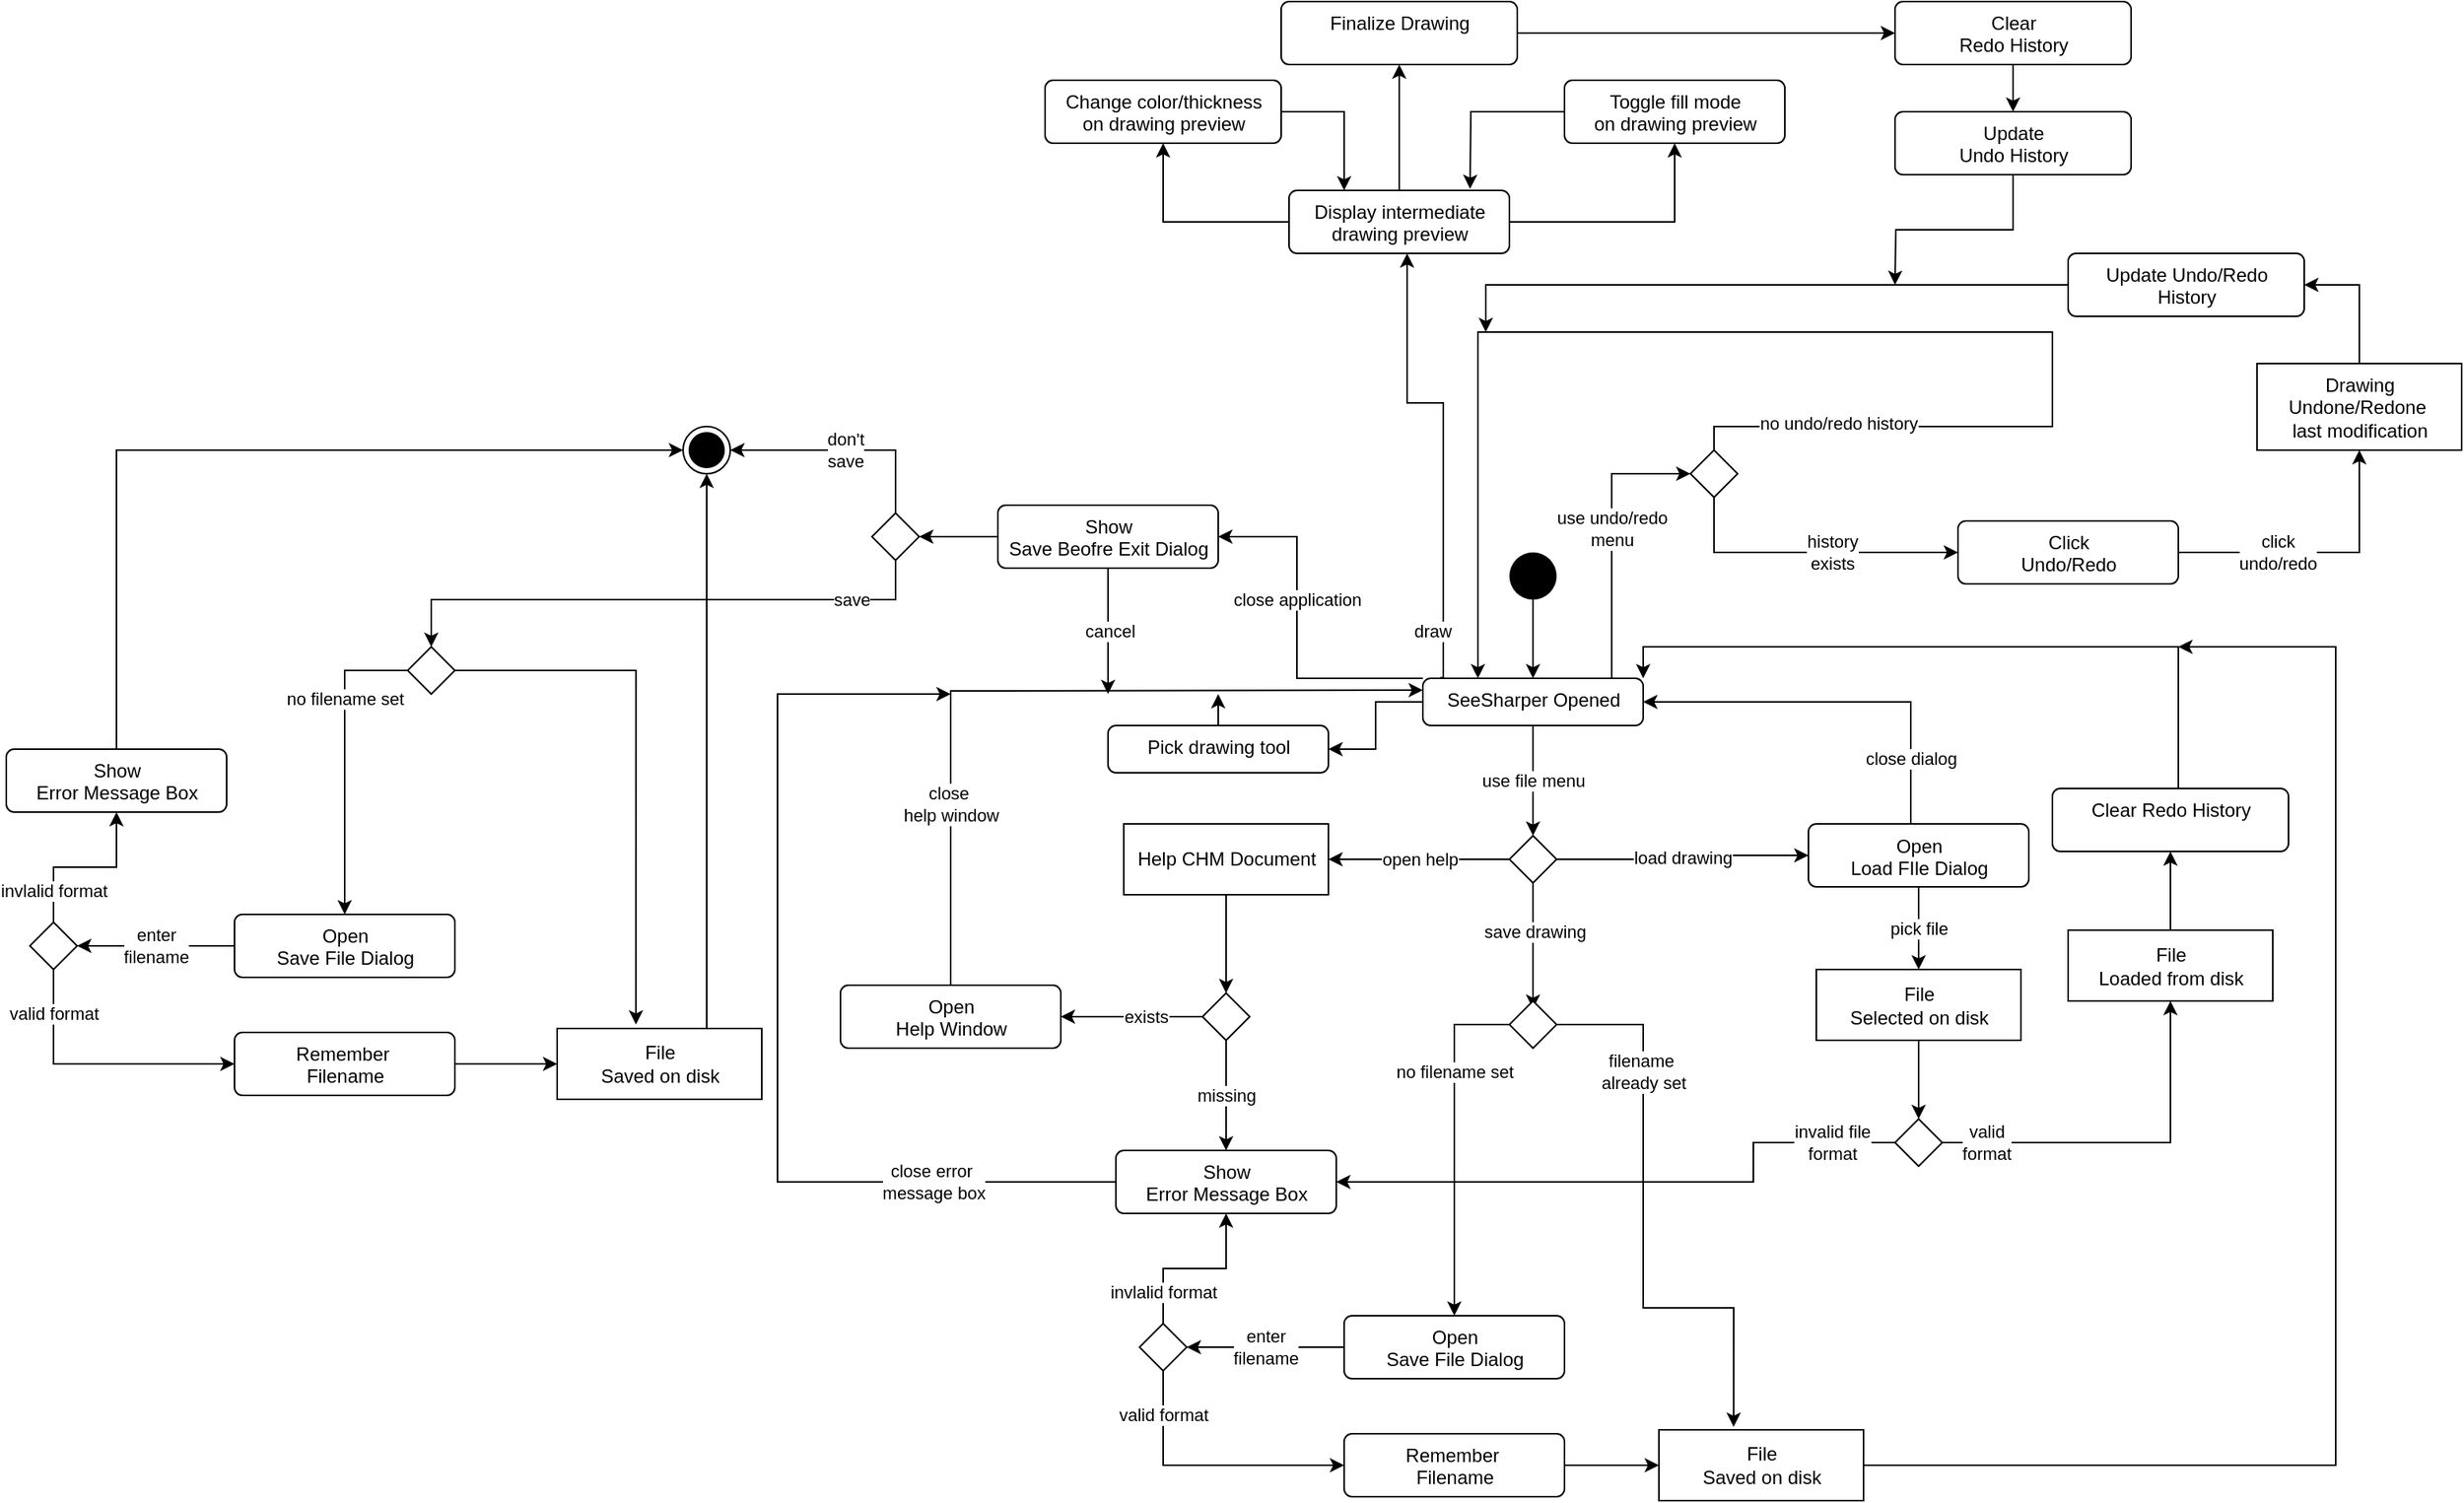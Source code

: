 <mxfile version="14.6.13" type="device"><diagram id="prtHgNgQTEPvFCAcTncT" name="Page-1"><mxGraphModel dx="2932" dy="1717" grid="1" gridSize="10" guides="1" tooltips="1" connect="1" arrows="1" fold="1" page="1" pageScale="1" pageWidth="827" pageHeight="1169" math="0" shadow="0"><root><mxCell id="0"/><mxCell id="1" parent="0"/><mxCell id="kTl7StHF0KLvcJdE2QdZ-72" style="edgeStyle=orthogonalEdgeStyle;rounded=0;orthogonalLoop=1;jettySize=auto;html=1;entryX=0.5;entryY=0;entryDx=0;entryDy=0;" parent="1" source="kTl7StHF0KLvcJdE2QdZ-2" target="kTl7StHF0KLvcJdE2QdZ-5" edge="1"><mxGeometry relative="1" as="geometry"/></mxCell><mxCell id="kTl7StHF0KLvcJdE2QdZ-2" value="" style="ellipse;fillColor=#000000;strokeColor=none;" parent="1" vertex="1"><mxGeometry x="115" y="80" width="30" height="30" as="geometry"/></mxCell><mxCell id="kTl7StHF0KLvcJdE2QdZ-21" value="use file menu" style="edgeStyle=orthogonalEdgeStyle;rounded=0;orthogonalLoop=1;jettySize=auto;html=1;entryX=0.5;entryY=0;entryDx=0;entryDy=0;" parent="1" source="kTl7StHF0KLvcJdE2QdZ-5" target="kTl7StHF0KLvcJdE2QdZ-7" edge="1"><mxGeometry relative="1" as="geometry"/></mxCell><mxCell id="kTl7StHF0KLvcJdE2QdZ-78" value="use undo/redo&lt;br&gt;menu" style="edgeStyle=orthogonalEdgeStyle;rounded=0;orthogonalLoop=1;jettySize=auto;html=1;entryX=0;entryY=0.5;entryDx=0;entryDy=0;" parent="1" source="kTl7StHF0KLvcJdE2QdZ-5" target="kTl7StHF0KLvcJdE2QdZ-79" edge="1"><mxGeometry x="0.059" relative="1" as="geometry"><mxPoint x="230" as="targetPoint"/><Array as="points"><mxPoint x="180" y="30"/></Array><mxPoint as="offset"/></mxGeometry></mxCell><mxCell id="kTl7StHF0KLvcJdE2QdZ-94" style="edgeStyle=orthogonalEdgeStyle;rounded=0;orthogonalLoop=1;jettySize=auto;html=1;exitX=0.079;exitY=-0.013;exitDx=0;exitDy=0;exitPerimeter=0;" parent="1" source="kTl7StHF0KLvcJdE2QdZ-5" edge="1"><mxGeometry relative="1" as="geometry"><mxPoint x="50" y="-110" as="targetPoint"/><Array as="points"><mxPoint x="73" y="160"/><mxPoint x="70" y="-15"/><mxPoint x="50" y="-15"/></Array></mxGeometry></mxCell><mxCell id="kTl7StHF0KLvcJdE2QdZ-95" value="draw" style="edgeLabel;html=1;align=center;verticalAlign=middle;resizable=0;points=[];" parent="kTl7StHF0KLvcJdE2QdZ-94" vertex="1" connectable="0"><mxGeometry x="-0.498" y="-2" relative="1" as="geometry"><mxPoint x="-9" y="42" as="offset"/></mxGeometry></mxCell><mxCell id="kTl7StHF0KLvcJdE2QdZ-121" style="edgeStyle=orthogonalEdgeStyle;rounded=0;orthogonalLoop=1;jettySize=auto;html=1;entryX=1;entryY=0.5;entryDx=0;entryDy=0;" parent="1" source="kTl7StHF0KLvcJdE2QdZ-5" target="kTl7StHF0KLvcJdE2QdZ-76" edge="1"><mxGeometry relative="1" as="geometry"/></mxCell><mxCell id="kTl7StHF0KLvcJdE2QdZ-123" value="close application" style="edgeStyle=orthogonalEdgeStyle;rounded=0;orthogonalLoop=1;jettySize=auto;html=1;exitX=0;exitY=0;exitDx=0;exitDy=0;" parent="1" source="kTl7StHF0KLvcJdE2QdZ-5" edge="1"><mxGeometry x="0.182" relative="1" as="geometry"><mxPoint x="-70" y="70" as="targetPoint"/><Array as="points"><mxPoint x="-20" y="160"/><mxPoint x="-20" y="70"/></Array><mxPoint as="offset"/></mxGeometry></mxCell><mxCell id="kTl7StHF0KLvcJdE2QdZ-5" value="SeeSharper Opened" style="html=1;align=center;verticalAlign=top;rounded=1;absoluteArcSize=1;arcSize=10;dashed=0;" parent="1" vertex="1"><mxGeometry x="60" y="160" width="140" height="30" as="geometry"/></mxCell><mxCell id="kTl7StHF0KLvcJdE2QdZ-20" value="load drawing" style="edgeStyle=orthogonalEdgeStyle;rounded=0;orthogonalLoop=1;jettySize=auto;html=1;entryX=0;entryY=0.5;entryDx=0;entryDy=0;" parent="1" source="kTl7StHF0KLvcJdE2QdZ-7" target="kTl7StHF0KLvcJdE2QdZ-24" edge="1"><mxGeometry relative="1" as="geometry"><mxPoint x="290" y="275" as="targetPoint"/></mxGeometry></mxCell><mxCell id="kTl7StHF0KLvcJdE2QdZ-25" value="open help" style="edgeStyle=orthogonalEdgeStyle;rounded=0;orthogonalLoop=1;jettySize=auto;html=1;entryX=1;entryY=0.5;entryDx=0;entryDy=0;" parent="1" source="kTl7StHF0KLvcJdE2QdZ-7" target="kTl7StHF0KLvcJdE2QdZ-27" edge="1"><mxGeometry relative="1" as="geometry"><mxPoint y="275" as="targetPoint"/></mxGeometry></mxCell><mxCell id="kTl7StHF0KLvcJdE2QdZ-56" style="edgeStyle=orthogonalEdgeStyle;rounded=0;orthogonalLoop=1;jettySize=auto;html=1;" parent="1" source="kTl7StHF0KLvcJdE2QdZ-7" edge="1"><mxGeometry relative="1" as="geometry"><mxPoint x="130" y="370" as="targetPoint"/></mxGeometry></mxCell><mxCell id="kTl7StHF0KLvcJdE2QdZ-57" value="save drawing" style="edgeLabel;html=1;align=center;verticalAlign=middle;resizable=0;points=[];" parent="kTl7StHF0KLvcJdE2QdZ-56" vertex="1" connectable="0"><mxGeometry x="-0.248" y="1" relative="1" as="geometry"><mxPoint as="offset"/></mxGeometry></mxCell><mxCell id="kTl7StHF0KLvcJdE2QdZ-7" value="" style="rhombus;" parent="1" vertex="1"><mxGeometry x="115" y="260" width="30" height="30" as="geometry"/></mxCell><mxCell id="kTl7StHF0KLvcJdE2QdZ-40" value="close dialog" style="edgeStyle=orthogonalEdgeStyle;rounded=0;orthogonalLoop=1;jettySize=auto;html=1;entryX=1;entryY=0.5;entryDx=0;entryDy=0;exitX=0.5;exitY=0;exitDx=0;exitDy=0;" parent="1" source="kTl7StHF0KLvcJdE2QdZ-24" target="kTl7StHF0KLvcJdE2QdZ-5" edge="1"><mxGeometry x="-0.631" relative="1" as="geometry"><Array as="points"><mxPoint x="370" y="253"/><mxPoint x="370" y="175"/></Array><mxPoint as="offset"/></mxGeometry></mxCell><mxCell id="kTl7StHF0KLvcJdE2QdZ-45" value="invalid file &lt;br&gt;format" style="edgeStyle=orthogonalEdgeStyle;rounded=0;orthogonalLoop=1;jettySize=auto;html=1;entryX=1;entryY=0.5;entryDx=0;entryDy=0;exitX=0;exitY=0.5;exitDx=0;exitDy=0;" parent="1" source="kTl7StHF0KLvcJdE2QdZ-50" target="kTl7StHF0KLvcJdE2QdZ-36" edge="1"><mxGeometry x="-0.789" relative="1" as="geometry"><mxPoint x="570" y="275" as="targetPoint"/><mxPoint x="380" y="500" as="sourcePoint"/><Array as="points"><mxPoint x="270" y="455"/><mxPoint x="270" y="480"/></Array><mxPoint as="offset"/></mxGeometry></mxCell><mxCell id="kTl7StHF0KLvcJdE2QdZ-49" value="pick file" style="edgeStyle=orthogonalEdgeStyle;rounded=0;orthogonalLoop=1;jettySize=auto;html=1;entryX=0.5;entryY=0;entryDx=0;entryDy=0;" parent="1" source="kTl7StHF0KLvcJdE2QdZ-24" target="kTl7StHF0KLvcJdE2QdZ-48" edge="1"><mxGeometry relative="1" as="geometry"/></mxCell><mxCell id="kTl7StHF0KLvcJdE2QdZ-24" value="Open&lt;br&gt;Load FIle Dialog" style="html=1;align=center;verticalAlign=top;rounded=1;absoluteArcSize=1;arcSize=10;dashed=0;" parent="1" vertex="1"><mxGeometry x="305" y="252.5" width="140" height="40" as="geometry"/></mxCell><mxCell id="kTl7StHF0KLvcJdE2QdZ-32" style="edgeStyle=orthogonalEdgeStyle;rounded=0;orthogonalLoop=1;jettySize=auto;html=1;entryX=0.5;entryY=0;entryDx=0;entryDy=0;" parent="1" source="kTl7StHF0KLvcJdE2QdZ-27" target="kTl7StHF0KLvcJdE2QdZ-31" edge="1"><mxGeometry relative="1" as="geometry"/></mxCell><mxCell id="kTl7StHF0KLvcJdE2QdZ-27" value="Help CHM Document" style="html=1;align=center;verticalAlign=middle;rounded=0;absoluteArcSize=1;arcSize=10;dashed=0;" parent="1" vertex="1"><mxGeometry x="-130" y="252.5" width="130" height="45" as="geometry"/></mxCell><mxCell id="kTl7StHF0KLvcJdE2QdZ-33" style="edgeStyle=orthogonalEdgeStyle;rounded=0;orthogonalLoop=1;jettySize=auto;html=1;entryX=1;entryY=0.5;entryDx=0;entryDy=0;" parent="1" source="kTl7StHF0KLvcJdE2QdZ-31" target="kTl7StHF0KLvcJdE2QdZ-35" edge="1"><mxGeometry relative="1" as="geometry"><mxPoint x="-190" y="375" as="targetPoint"/></mxGeometry></mxCell><mxCell id="kTl7StHF0KLvcJdE2QdZ-34" value="exists" style="edgeLabel;html=1;align=center;verticalAlign=middle;resizable=0;points=[];" parent="kTl7StHF0KLvcJdE2QdZ-33" vertex="1" connectable="0"><mxGeometry x="-0.2" relative="1" as="geometry"><mxPoint as="offset"/></mxGeometry></mxCell><mxCell id="kTl7StHF0KLvcJdE2QdZ-37" value="missing" style="edgeStyle=orthogonalEdgeStyle;rounded=0;orthogonalLoop=1;jettySize=auto;html=1;entryX=0.5;entryY=0;entryDx=0;entryDy=0;" parent="1" source="kTl7StHF0KLvcJdE2QdZ-31" target="kTl7StHF0KLvcJdE2QdZ-36" edge="1"><mxGeometry relative="1" as="geometry"/></mxCell><mxCell id="kTl7StHF0KLvcJdE2QdZ-31" value="" style="rhombus;" parent="1" vertex="1"><mxGeometry x="-80" y="360" width="30" height="30" as="geometry"/></mxCell><mxCell id="kTl7StHF0KLvcJdE2QdZ-106" style="edgeStyle=orthogonalEdgeStyle;rounded=0;orthogonalLoop=1;jettySize=auto;html=1;entryX=0;entryY=0.25;entryDx=0;entryDy=0;" parent="1" source="kTl7StHF0KLvcJdE2QdZ-35" target="kTl7StHF0KLvcJdE2QdZ-5" edge="1"><mxGeometry relative="1" as="geometry"><mxPoint x="-150" y="170" as="targetPoint"/><Array as="points"><mxPoint x="-240" y="168"/><mxPoint x="-230" y="168"/></Array></mxGeometry></mxCell><mxCell id="kTl7StHF0KLvcJdE2QdZ-107" value="close&amp;nbsp;&lt;br&gt;help window" style="edgeLabel;html=1;align=center;verticalAlign=middle;resizable=0;points=[];" parent="kTl7StHF0KLvcJdE2QdZ-106" vertex="1" connectable="0"><mxGeometry x="-0.372" relative="1" as="geometry"><mxPoint y="38" as="offset"/></mxGeometry></mxCell><mxCell id="kTl7StHF0KLvcJdE2QdZ-35" value="Open&lt;br&gt;Help Window" style="html=1;align=center;verticalAlign=top;rounded=1;absoluteArcSize=1;arcSize=10;dashed=0;" parent="1" vertex="1"><mxGeometry x="-310" y="355" width="140" height="40" as="geometry"/></mxCell><mxCell id="kTl7StHF0KLvcJdE2QdZ-47" value="close error&amp;nbsp;&lt;br&gt;message box" style="edgeStyle=orthogonalEdgeStyle;rounded=0;orthogonalLoop=1;jettySize=auto;html=1;" parent="1" source="kTl7StHF0KLvcJdE2QdZ-36" edge="1"><mxGeometry x="-0.635" relative="1" as="geometry"><mxPoint x="-240" y="170" as="targetPoint"/><Array as="points"><mxPoint x="-350" y="480"/><mxPoint x="-350" y="170"/></Array><mxPoint as="offset"/></mxGeometry></mxCell><mxCell id="kTl7StHF0KLvcJdE2QdZ-36" value="Show&lt;br&gt;Error Message Box" style="html=1;align=center;verticalAlign=top;rounded=1;absoluteArcSize=1;arcSize=10;dashed=0;" parent="1" vertex="1"><mxGeometry x="-135" y="460" width="140" height="40" as="geometry"/></mxCell><mxCell id="kTl7StHF0KLvcJdE2QdZ-52" style="edgeStyle=orthogonalEdgeStyle;rounded=0;orthogonalLoop=1;jettySize=auto;html=1;entryX=0.5;entryY=0;entryDx=0;entryDy=0;" parent="1" source="kTl7StHF0KLvcJdE2QdZ-48" target="kTl7StHF0KLvcJdE2QdZ-50" edge="1"><mxGeometry relative="1" as="geometry"/></mxCell><mxCell id="kTl7StHF0KLvcJdE2QdZ-48" value="File&lt;br&gt;Selected on disk" style="html=1;align=center;verticalAlign=middle;rounded=0;absoluteArcSize=1;arcSize=10;dashed=0;" parent="1" vertex="1"><mxGeometry x="310" y="345" width="130" height="45" as="geometry"/></mxCell><mxCell id="kTl7StHF0KLvcJdE2QdZ-51" value="valid &lt;br&gt;format" style="edgeStyle=orthogonalEdgeStyle;rounded=0;orthogonalLoop=1;jettySize=auto;html=1;exitX=1;exitY=0.5;exitDx=0;exitDy=0;entryX=0.5;entryY=1;entryDx=0;entryDy=0;" parent="1" source="kTl7StHF0KLvcJdE2QdZ-50" target="kTl7StHF0KLvcJdE2QdZ-81" edge="1"><mxGeometry x="-0.76" relative="1" as="geometry"><mxPoint x="540" y="355" as="targetPoint"/><mxPoint as="offset"/></mxGeometry></mxCell><mxCell id="kTl7StHF0KLvcJdE2QdZ-50" value="" style="rhombus;" parent="1" vertex="1"><mxGeometry x="360" y="440" width="30" height="30" as="geometry"/></mxCell><mxCell id="kTl7StHF0KLvcJdE2QdZ-59" value="no filename set" style="edgeStyle=orthogonalEdgeStyle;rounded=0;orthogonalLoop=1;jettySize=auto;html=1;entryX=0.5;entryY=0;entryDx=0;entryDy=0;" parent="1" source="kTl7StHF0KLvcJdE2QdZ-58" target="kTl7StHF0KLvcJdE2QdZ-61" edge="1"><mxGeometry x="-0.409" relative="1" as="geometry"><mxPoint x="50" y="520" as="targetPoint"/><Array as="points"><mxPoint x="80" y="380"/><mxPoint x="80" y="545"/></Array><mxPoint as="offset"/></mxGeometry></mxCell><mxCell id="kTl7StHF0KLvcJdE2QdZ-69" value="filename&amp;nbsp;&lt;br&gt;already set" style="edgeStyle=orthogonalEdgeStyle;rounded=0;orthogonalLoop=1;jettySize=auto;html=1;entryX=0.365;entryY=-0.042;entryDx=0;entryDy=0;entryPerimeter=0;" parent="1" source="kTl7StHF0KLvcJdE2QdZ-58" target="kTl7StHF0KLvcJdE2QdZ-67" edge="1"><mxGeometry x="-0.538" relative="1" as="geometry"><Array as="points"><mxPoint x="200" y="380"/><mxPoint x="200" y="560"/><mxPoint x="258" y="560"/></Array><mxPoint as="offset"/></mxGeometry></mxCell><mxCell id="kTl7StHF0KLvcJdE2QdZ-58" value="" style="rhombus;" parent="1" vertex="1"><mxGeometry x="115" y="365" width="30" height="30" as="geometry"/></mxCell><mxCell id="kTl7StHF0KLvcJdE2QdZ-63" value="enter&lt;br&gt;filename" style="edgeStyle=orthogonalEdgeStyle;rounded=0;orthogonalLoop=1;jettySize=auto;html=1;entryX=1;entryY=0.5;entryDx=0;entryDy=0;" parent="1" source="kTl7StHF0KLvcJdE2QdZ-61" target="kTl7StHF0KLvcJdE2QdZ-62" edge="1"><mxGeometry relative="1" as="geometry"/></mxCell><mxCell id="kTl7StHF0KLvcJdE2QdZ-61" value="Open&lt;br&gt;Save File Dialog" style="html=1;align=center;verticalAlign=top;rounded=1;absoluteArcSize=1;arcSize=10;dashed=0;" parent="1" vertex="1"><mxGeometry x="10" y="565" width="140" height="40" as="geometry"/></mxCell><mxCell id="kTl7StHF0KLvcJdE2QdZ-64" value="invlalid format" style="edgeStyle=orthogonalEdgeStyle;rounded=0;orthogonalLoop=1;jettySize=auto;html=1;entryX=0.5;entryY=1;entryDx=0;entryDy=0;" parent="1" source="kTl7StHF0KLvcJdE2QdZ-62" target="kTl7StHF0KLvcJdE2QdZ-36" edge="1"><mxGeometry x="-0.636" relative="1" as="geometry"><mxPoint as="offset"/></mxGeometry></mxCell><mxCell id="kTl7StHF0KLvcJdE2QdZ-65" value="valid format" style="edgeStyle=orthogonalEdgeStyle;rounded=0;orthogonalLoop=1;jettySize=auto;html=1;entryX=0;entryY=0.5;entryDx=0;entryDy=0;" parent="1" source="kTl7StHF0KLvcJdE2QdZ-62" target="kTl7StHF0KLvcJdE2QdZ-66" edge="1"><mxGeometry x="-0.684" relative="1" as="geometry"><mxPoint x="-105" y="680" as="targetPoint"/><Array as="points"><mxPoint x="-105" y="660"/></Array><mxPoint as="offset"/></mxGeometry></mxCell><mxCell id="kTl7StHF0KLvcJdE2QdZ-62" value="" style="rhombus;" parent="1" vertex="1"><mxGeometry x="-120" y="570" width="30" height="30" as="geometry"/></mxCell><mxCell id="kTl7StHF0KLvcJdE2QdZ-68" style="edgeStyle=orthogonalEdgeStyle;rounded=0;orthogonalLoop=1;jettySize=auto;html=1;" parent="1" source="kTl7StHF0KLvcJdE2QdZ-66" target="kTl7StHF0KLvcJdE2QdZ-67" edge="1"><mxGeometry relative="1" as="geometry"/></mxCell><mxCell id="kTl7StHF0KLvcJdE2QdZ-66" value="Remember&amp;nbsp;&lt;br&gt;Filename" style="html=1;align=center;verticalAlign=top;rounded=1;absoluteArcSize=1;arcSize=10;dashed=0;" parent="1" vertex="1"><mxGeometry x="10" y="640" width="140" height="40" as="geometry"/></mxCell><mxCell id="kTl7StHF0KLvcJdE2QdZ-71" style="edgeStyle=orthogonalEdgeStyle;rounded=0;orthogonalLoop=1;jettySize=auto;html=1;" parent="1" source="kTl7StHF0KLvcJdE2QdZ-67" edge="1"><mxGeometry relative="1" as="geometry"><mxPoint x="540" y="140" as="targetPoint"/><Array as="points"><mxPoint x="640" y="660"/><mxPoint x="640" y="140"/></Array></mxGeometry></mxCell><mxCell id="kTl7StHF0KLvcJdE2QdZ-67" value="File&lt;br&gt;Saved on disk" style="html=1;align=center;verticalAlign=middle;rounded=0;absoluteArcSize=1;arcSize=10;dashed=0;" parent="1" vertex="1"><mxGeometry x="210" y="637.5" width="130" height="45" as="geometry"/></mxCell><mxCell id="kTl7StHF0KLvcJdE2QdZ-122" style="edgeStyle=orthogonalEdgeStyle;rounded=0;orthogonalLoop=1;jettySize=auto;html=1;" parent="1" source="kTl7StHF0KLvcJdE2QdZ-76" edge="1"><mxGeometry relative="1" as="geometry"><mxPoint x="-70" y="170" as="targetPoint"/></mxGeometry></mxCell><mxCell id="kTl7StHF0KLvcJdE2QdZ-76" value="Pick drawing tool" style="html=1;align=center;verticalAlign=top;rounded=1;absoluteArcSize=1;arcSize=10;dashed=0;" parent="1" vertex="1"><mxGeometry x="-140" y="190" width="140" height="30" as="geometry"/></mxCell><mxCell id="kTl7StHF0KLvcJdE2QdZ-80" value="history&lt;br&gt;exists" style="edgeStyle=orthogonalEdgeStyle;rounded=0;orthogonalLoop=1;jettySize=auto;html=1;entryX=0;entryY=0.5;entryDx=0;entryDy=0;" parent="1" source="kTl7StHF0KLvcJdE2QdZ-79" target="kTl7StHF0KLvcJdE2QdZ-87" edge="1"><mxGeometry x="0.158" relative="1" as="geometry"><mxPoint x="340" y="82.5" as="targetPoint"/><Array as="points"><mxPoint x="245" y="80"/><mxPoint x="400" y="80"/></Array><mxPoint as="offset"/></mxGeometry></mxCell><mxCell id="kTl7StHF0KLvcJdE2QdZ-79" value="" style="rhombus;" parent="1" vertex="1"><mxGeometry x="230" y="15" width="30" height="30" as="geometry"/></mxCell><mxCell id="kTl7StHF0KLvcJdE2QdZ-81" value="Drawing&lt;br&gt;Loaded from disk" style="html=1;align=center;verticalAlign=middle;rounded=0;absoluteArcSize=1;arcSize=10;dashed=0;" parent="1" vertex="1"><mxGeometry x="470" y="320" width="130" height="45" as="geometry"/></mxCell><mxCell id="kTl7StHF0KLvcJdE2QdZ-82" value="Drawing&lt;br&gt;Loaded from disk" style="html=1;align=center;verticalAlign=middle;rounded=0;absoluteArcSize=1;arcSize=10;dashed=0;" parent="1" vertex="1"><mxGeometry x="470" y="320" width="130" height="45" as="geometry"/></mxCell><mxCell id="kTl7StHF0KLvcJdE2QdZ-88" style="edgeStyle=orthogonalEdgeStyle;rounded=0;orthogonalLoop=1;jettySize=auto;html=1;entryX=0.25;entryY=0;entryDx=0;entryDy=0;exitX=0.5;exitY=0;exitDx=0;exitDy=0;" parent="1" source="kTl7StHF0KLvcJdE2QdZ-79" target="kTl7StHF0KLvcJdE2QdZ-5" edge="1"><mxGeometry relative="1" as="geometry"><mxPoint x="300" y="-10" as="sourcePoint"/><Array as="points"><mxPoint x="245"/><mxPoint x="460"/><mxPoint x="460" y="-60"/><mxPoint x="95" y="-60"/></Array></mxGeometry></mxCell><mxCell id="kTl7StHF0KLvcJdE2QdZ-104" value="no undo/redo history" style="edgeLabel;html=1;align=center;verticalAlign=middle;resizable=0;points=[];" parent="kTl7StHF0KLvcJdE2QdZ-88" vertex="1" connectable="0"><mxGeometry x="-0.785" y="2" relative="1" as="geometry"><mxPoint as="offset"/></mxGeometry></mxCell><mxCell id="kTl7StHF0KLvcJdE2QdZ-90" value="click &lt;br&gt;undo/redo" style="edgeStyle=orthogonalEdgeStyle;rounded=0;orthogonalLoop=1;jettySize=auto;html=1;entryX=0.5;entryY=1;entryDx=0;entryDy=0;" parent="1" source="kTl7StHF0KLvcJdE2QdZ-87" target="kTl7StHF0KLvcJdE2QdZ-92" edge="1"><mxGeometry x="-0.3" relative="1" as="geometry"><mxPoint x="680" y="80" as="targetPoint"/><mxPoint as="offset"/></mxGeometry></mxCell><mxCell id="kTl7StHF0KLvcJdE2QdZ-87" value="Click&lt;br&gt;Undo/Redo" style="html=1;align=center;verticalAlign=top;rounded=1;absoluteArcSize=1;arcSize=10;dashed=0;" parent="1" vertex="1"><mxGeometry x="400" y="60" width="140" height="40" as="geometry"/></mxCell><mxCell id="kTl7StHF0KLvcJdE2QdZ-115" style="edgeStyle=orthogonalEdgeStyle;rounded=0;orthogonalLoop=1;jettySize=auto;html=1;entryX=0.5;entryY=1;entryDx=0;entryDy=0;" parent="1" source="kTl7StHF0KLvcJdE2QdZ-91" target="kTl7StHF0KLvcJdE2QdZ-114" edge="1"><mxGeometry relative="1" as="geometry"/></mxCell><mxCell id="kTl7StHF0KLvcJdE2QdZ-91" value="File&lt;br&gt;Loaded from disk" style="html=1;align=center;verticalAlign=middle;rounded=0;absoluteArcSize=1;arcSize=10;dashed=0;" parent="1" vertex="1"><mxGeometry x="470" y="320" width="130" height="45" as="geometry"/></mxCell><mxCell id="kTl7StHF0KLvcJdE2QdZ-93" style="edgeStyle=orthogonalEdgeStyle;rounded=0;orthogonalLoop=1;jettySize=auto;html=1;entryX=1;entryY=0.5;entryDx=0;entryDy=0;" parent="1" source="kTl7StHF0KLvcJdE2QdZ-92" target="kTl7StHF0KLvcJdE2QdZ-117" edge="1"><mxGeometry relative="1" as="geometry"><mxPoint x="580" y="-60" as="targetPoint"/><Array as="points"><mxPoint x="655" y="-90"/></Array></mxGeometry></mxCell><mxCell id="kTl7StHF0KLvcJdE2QdZ-92" value="Drawing&lt;br&gt;Undone/Redone&amp;nbsp;&lt;br&gt;last modification" style="html=1;align=center;verticalAlign=middle;rounded=0;absoluteArcSize=1;arcSize=10;dashed=0;" parent="1" vertex="1"><mxGeometry x="590" y="-40" width="130" height="55" as="geometry"/></mxCell><mxCell id="kTl7StHF0KLvcJdE2QdZ-97" style="edgeStyle=orthogonalEdgeStyle;rounded=0;orthogonalLoop=1;jettySize=auto;html=1;entryX=0.5;entryY=1;entryDx=0;entryDy=0;" parent="1" source="kTl7StHF0KLvcJdE2QdZ-96" target="kTl7StHF0KLvcJdE2QdZ-99" edge="1"><mxGeometry relative="1" as="geometry"><mxPoint x="-150" y="-250" as="targetPoint"/></mxGeometry></mxCell><mxCell id="kTl7StHF0KLvcJdE2QdZ-100" style="edgeStyle=orthogonalEdgeStyle;rounded=0;orthogonalLoop=1;jettySize=auto;html=1;entryX=0.5;entryY=1;entryDx=0;entryDy=0;" parent="1" source="kTl7StHF0KLvcJdE2QdZ-96" target="kTl7StHF0KLvcJdE2QdZ-102" edge="1"><mxGeometry relative="1" as="geometry"><mxPoint x="230" y="-250" as="targetPoint"/></mxGeometry></mxCell><mxCell id="kTl7StHF0KLvcJdE2QdZ-110" style="edgeStyle=orthogonalEdgeStyle;rounded=0;orthogonalLoop=1;jettySize=auto;html=1;" parent="1" source="kTl7StHF0KLvcJdE2QdZ-96" edge="1"><mxGeometry relative="1" as="geometry"><mxPoint x="45" y="-230" as="targetPoint"/></mxGeometry></mxCell><mxCell id="kTl7StHF0KLvcJdE2QdZ-96" value="Display intermediate&lt;br&gt;drawing preview" style="html=1;align=center;verticalAlign=top;rounded=1;absoluteArcSize=1;arcSize=10;dashed=0;" parent="1" vertex="1"><mxGeometry x="-25" y="-150" width="140" height="40" as="geometry"/></mxCell><mxCell id="kTl7StHF0KLvcJdE2QdZ-108" style="edgeStyle=orthogonalEdgeStyle;rounded=0;orthogonalLoop=1;jettySize=auto;html=1;entryX=0.25;entryY=0;entryDx=0;entryDy=0;" parent="1" source="kTl7StHF0KLvcJdE2QdZ-99" target="kTl7StHF0KLvcJdE2QdZ-96" edge="1"><mxGeometry relative="1" as="geometry"/></mxCell><mxCell id="kTl7StHF0KLvcJdE2QdZ-99" value="Change color/thickness&lt;br&gt;on drawing preview" style="html=1;align=center;verticalAlign=top;rounded=1;absoluteArcSize=1;arcSize=10;dashed=0;" parent="1" vertex="1"><mxGeometry x="-180" y="-220" width="150" height="40" as="geometry"/></mxCell><mxCell id="kTl7StHF0KLvcJdE2QdZ-109" style="edgeStyle=orthogonalEdgeStyle;rounded=0;orthogonalLoop=1;jettySize=auto;html=1;" parent="1" source="kTl7StHF0KLvcJdE2QdZ-102" edge="1"><mxGeometry relative="1" as="geometry"><mxPoint x="90" y="-151" as="targetPoint"/></mxGeometry></mxCell><mxCell id="kTl7StHF0KLvcJdE2QdZ-102" value="Toggle fill mode&lt;br&gt;on drawing preview" style="html=1;align=center;verticalAlign=top;rounded=1;absoluteArcSize=1;arcSize=10;dashed=0;" parent="1" vertex="1"><mxGeometry x="150" y="-220" width="140" height="40" as="geometry"/></mxCell><mxCell id="kTl7StHF0KLvcJdE2QdZ-112" style="edgeStyle=orthogonalEdgeStyle;rounded=0;orthogonalLoop=1;jettySize=auto;html=1;" parent="1" source="kTl7StHF0KLvcJdE2QdZ-111" edge="1"><mxGeometry relative="1" as="geometry"><mxPoint x="360" y="-250" as="targetPoint"/></mxGeometry></mxCell><mxCell id="kTl7StHF0KLvcJdE2QdZ-111" value="Finalize Drawing" style="html=1;align=center;verticalAlign=top;rounded=1;absoluteArcSize=1;arcSize=10;dashed=0;" parent="1" vertex="1"><mxGeometry x="-30" y="-270" width="150" height="40" as="geometry"/></mxCell><mxCell id="kTl7StHF0KLvcJdE2QdZ-120" style="edgeStyle=orthogonalEdgeStyle;rounded=0;orthogonalLoop=1;jettySize=auto;html=1;exitX=0.5;exitY=1;exitDx=0;exitDy=0;" parent="1" source="kTl7StHF0KLvcJdE2QdZ-152" edge="1"><mxGeometry relative="1" as="geometry"><mxPoint x="360" y="-90" as="targetPoint"/></mxGeometry></mxCell><mxCell id="kTl7StHF0KLvcJdE2QdZ-153" style="edgeStyle=orthogonalEdgeStyle;rounded=0;orthogonalLoop=1;jettySize=auto;html=1;entryX=0.5;entryY=0;entryDx=0;entryDy=0;" parent="1" source="kTl7StHF0KLvcJdE2QdZ-113" target="kTl7StHF0KLvcJdE2QdZ-152" edge="1"><mxGeometry relative="1" as="geometry"/></mxCell><mxCell id="kTl7StHF0KLvcJdE2QdZ-113" value="Clear &lt;br&gt;Redo History" style="html=1;align=center;verticalAlign=top;rounded=1;absoluteArcSize=1;arcSize=10;dashed=0;" parent="1" vertex="1"><mxGeometry x="360" y="-270" width="150" height="40" as="geometry"/></mxCell><mxCell id="kTl7StHF0KLvcJdE2QdZ-116" style="edgeStyle=orthogonalEdgeStyle;rounded=0;orthogonalLoop=1;jettySize=auto;html=1;entryX=1;entryY=0;entryDx=0;entryDy=0;" parent="1" source="kTl7StHF0KLvcJdE2QdZ-114" target="kTl7StHF0KLvcJdE2QdZ-5" edge="1"><mxGeometry relative="1" as="geometry"><Array as="points"><mxPoint x="540" y="140"/><mxPoint x="200" y="140"/></Array></mxGeometry></mxCell><mxCell id="kTl7StHF0KLvcJdE2QdZ-114" value="Clear Redo History" style="html=1;align=center;verticalAlign=top;rounded=1;absoluteArcSize=1;arcSize=10;dashed=0;" parent="1" vertex="1"><mxGeometry x="460" y="230" width="150" height="40" as="geometry"/></mxCell><mxCell id="kTl7StHF0KLvcJdE2QdZ-118" style="edgeStyle=orthogonalEdgeStyle;rounded=0;orthogonalLoop=1;jettySize=auto;html=1;" parent="1" source="kTl7StHF0KLvcJdE2QdZ-117" edge="1"><mxGeometry relative="1" as="geometry"><mxPoint x="100" y="-60" as="targetPoint"/><Array as="points"><mxPoint x="100" y="-90"/></Array></mxGeometry></mxCell><mxCell id="kTl7StHF0KLvcJdE2QdZ-117" value="Update Undo/Redo&lt;br&gt;History" style="html=1;align=center;verticalAlign=top;rounded=1;absoluteArcSize=1;arcSize=10;dashed=0;" parent="1" vertex="1"><mxGeometry x="470" y="-110" width="150" height="40" as="geometry"/></mxCell><mxCell id="kTl7StHF0KLvcJdE2QdZ-126" value="cancel" style="edgeStyle=orthogonalEdgeStyle;rounded=0;orthogonalLoop=1;jettySize=auto;html=1;" parent="1" source="kTl7StHF0KLvcJdE2QdZ-124" edge="1"><mxGeometry relative="1" as="geometry"><mxPoint x="-140" y="170" as="targetPoint"/></mxGeometry></mxCell><mxCell id="kTl7StHF0KLvcJdE2QdZ-127" style="edgeStyle=orthogonalEdgeStyle;rounded=0;orthogonalLoop=1;jettySize=auto;html=1;entryX=1;entryY=0.5;entryDx=0;entryDy=0;" parent="1" source="kTl7StHF0KLvcJdE2QdZ-124" target="kTl7StHF0KLvcJdE2QdZ-130" edge="1"><mxGeometry relative="1" as="geometry"><mxPoint x="-270" y="70" as="targetPoint"/></mxGeometry></mxCell><mxCell id="kTl7StHF0KLvcJdE2QdZ-124" value="Show&lt;br&gt;Save Beofre Exit Dialog" style="html=1;align=center;verticalAlign=top;rounded=1;absoluteArcSize=1;arcSize=10;dashed=0;" parent="1" vertex="1"><mxGeometry x="-210" y="50" width="140" height="40" as="geometry"/></mxCell><mxCell id="kTl7StHF0KLvcJdE2QdZ-128" value="" style="ellipse;html=1;shape=endState;fillColor=#000000;strokeColor=#000000;" parent="1" vertex="1"><mxGeometry x="-410" width="30" height="30" as="geometry"/></mxCell><mxCell id="kTl7StHF0KLvcJdE2QdZ-135" value="save" style="edgeStyle=orthogonalEdgeStyle;rounded=0;orthogonalLoop=1;jettySize=auto;html=1;entryX=0.5;entryY=0;entryDx=0;entryDy=0;" parent="1" source="kTl7StHF0KLvcJdE2QdZ-130" target="kTl7StHF0KLvcJdE2QdZ-139" edge="1"><mxGeometry x="-0.696" relative="1" as="geometry"><mxPoint x="-500" y="110" as="targetPoint"/><Array as="points"><mxPoint x="-275" y="110"/></Array><mxPoint as="offset"/></mxGeometry></mxCell><mxCell id="kTl7StHF0KLvcJdE2QdZ-151" value="don't&lt;br&gt;save" style="edgeStyle=orthogonalEdgeStyle;rounded=0;orthogonalLoop=1;jettySize=auto;html=1;entryX=1;entryY=0.5;entryDx=0;entryDy=0;" parent="1" source="kTl7StHF0KLvcJdE2QdZ-130" target="kTl7StHF0KLvcJdE2QdZ-128" edge="1"><mxGeometry relative="1" as="geometry"><Array as="points"><mxPoint x="-275" y="15"/></Array></mxGeometry></mxCell><mxCell id="kTl7StHF0KLvcJdE2QdZ-130" value="" style="rhombus;" parent="1" vertex="1"><mxGeometry x="-290" y="55" width="30" height="30" as="geometry"/></mxCell><mxCell id="kTl7StHF0KLvcJdE2QdZ-148" style="edgeStyle=orthogonalEdgeStyle;rounded=0;orthogonalLoop=1;jettySize=auto;html=1;entryX=0;entryY=0.5;entryDx=0;entryDy=0;" parent="1" source="kTl7StHF0KLvcJdE2QdZ-136" target="kTl7StHF0KLvcJdE2QdZ-128" edge="1"><mxGeometry relative="1" as="geometry"><mxPoint x="-770" y="-30" as="targetPoint"/><Array as="points"><mxPoint x="-770" y="15"/></Array></mxGeometry></mxCell><mxCell id="kTl7StHF0KLvcJdE2QdZ-136" value="Show&lt;br&gt;Error Message Box" style="html=1;align=center;verticalAlign=top;rounded=1;absoluteArcSize=1;arcSize=10;dashed=0;" parent="1" vertex="1"><mxGeometry x="-840" y="205" width="140" height="40" as="geometry"/></mxCell><mxCell id="kTl7StHF0KLvcJdE2QdZ-137" value="no filename set" style="edgeStyle=orthogonalEdgeStyle;rounded=0;orthogonalLoop=1;jettySize=auto;html=1;entryX=0.5;entryY=0;entryDx=0;entryDy=0;" parent="1" source="kTl7StHF0KLvcJdE2QdZ-139" target="kTl7StHF0KLvcJdE2QdZ-141" edge="1"><mxGeometry x="-0.409" relative="1" as="geometry"><mxPoint x="-655" y="265" as="targetPoint"/><Array as="points"><mxPoint x="-625" y="155"/></Array><mxPoint as="offset"/></mxGeometry></mxCell><mxCell id="6zn9I-u0BNQO2_eVrtGq-2" style="edgeStyle=orthogonalEdgeStyle;rounded=0;orthogonalLoop=1;jettySize=auto;html=1;entryX=0.385;entryY=-0.056;entryDx=0;entryDy=0;entryPerimeter=0;" edge="1" parent="1" source="kTl7StHF0KLvcJdE2QdZ-139" target="kTl7StHF0KLvcJdE2QdZ-146"><mxGeometry relative="1" as="geometry"/></mxCell><mxCell id="kTl7StHF0KLvcJdE2QdZ-139" value="" style="rhombus;" parent="1" vertex="1"><mxGeometry x="-585" y="140" width="30" height="30" as="geometry"/></mxCell><mxCell id="kTl7StHF0KLvcJdE2QdZ-140" value="enter&lt;br&gt;filename" style="edgeStyle=orthogonalEdgeStyle;rounded=0;orthogonalLoop=1;jettySize=auto;html=1;entryX=1;entryY=0.5;entryDx=0;entryDy=0;" parent="1" source="kTl7StHF0KLvcJdE2QdZ-141" target="kTl7StHF0KLvcJdE2QdZ-144" edge="1"><mxGeometry relative="1" as="geometry"/></mxCell><mxCell id="kTl7StHF0KLvcJdE2QdZ-141" value="Open&lt;br&gt;Save File Dialog" style="html=1;align=center;verticalAlign=top;rounded=1;absoluteArcSize=1;arcSize=10;dashed=0;" parent="1" vertex="1"><mxGeometry x="-695" y="310" width="140" height="40" as="geometry"/></mxCell><mxCell id="kTl7StHF0KLvcJdE2QdZ-142" value="invlalid format" style="edgeStyle=orthogonalEdgeStyle;rounded=0;orthogonalLoop=1;jettySize=auto;html=1;entryX=0.5;entryY=1;entryDx=0;entryDy=0;" parent="1" source="kTl7StHF0KLvcJdE2QdZ-144" target="kTl7StHF0KLvcJdE2QdZ-136" edge="1"><mxGeometry x="-0.636" relative="1" as="geometry"><mxPoint as="offset"/></mxGeometry></mxCell><mxCell id="kTl7StHF0KLvcJdE2QdZ-143" value="valid format" style="edgeStyle=orthogonalEdgeStyle;rounded=0;orthogonalLoop=1;jettySize=auto;html=1;entryX=0;entryY=0.5;entryDx=0;entryDy=0;" parent="1" source="kTl7StHF0KLvcJdE2QdZ-144" target="kTl7StHF0KLvcJdE2QdZ-145" edge="1"><mxGeometry x="-0.684" relative="1" as="geometry"><mxPoint x="-810" y="425" as="targetPoint"/><Array as="points"><mxPoint x="-810" y="405"/></Array><mxPoint as="offset"/></mxGeometry></mxCell><mxCell id="kTl7StHF0KLvcJdE2QdZ-144" value="" style="rhombus;" parent="1" vertex="1"><mxGeometry x="-825" y="315" width="30" height="30" as="geometry"/></mxCell><mxCell id="6zn9I-u0BNQO2_eVrtGq-1" style="edgeStyle=orthogonalEdgeStyle;rounded=0;orthogonalLoop=1;jettySize=auto;html=1;entryX=0;entryY=0.5;entryDx=0;entryDy=0;" edge="1" parent="1" source="kTl7StHF0KLvcJdE2QdZ-145" target="kTl7StHF0KLvcJdE2QdZ-146"><mxGeometry relative="1" as="geometry"/></mxCell><mxCell id="kTl7StHF0KLvcJdE2QdZ-145" value="Remember&amp;nbsp;&lt;br&gt;Filename" style="html=1;align=center;verticalAlign=top;rounded=1;absoluteArcSize=1;arcSize=10;dashed=0;" parent="1" vertex="1"><mxGeometry x="-695" y="385" width="140" height="40" as="geometry"/></mxCell><mxCell id="kTl7StHF0KLvcJdE2QdZ-150" style="edgeStyle=orthogonalEdgeStyle;rounded=0;orthogonalLoop=1;jettySize=auto;html=1;entryX=0.5;entryY=1;entryDx=0;entryDy=0;" parent="1" source="kTl7StHF0KLvcJdE2QdZ-146" target="kTl7StHF0KLvcJdE2QdZ-128" edge="1"><mxGeometry relative="1" as="geometry"><mxPoint x="-400" y="40" as="targetPoint"/><Array as="points"><mxPoint x="-395" y="290"/><mxPoint x="-395" y="290"/></Array></mxGeometry></mxCell><mxCell id="kTl7StHF0KLvcJdE2QdZ-146" value="File&lt;br&gt;Saved on disk" style="html=1;align=center;verticalAlign=middle;rounded=0;absoluteArcSize=1;arcSize=10;dashed=0;" parent="1" vertex="1"><mxGeometry x="-490" y="382.5" width="130" height="45" as="geometry"/></mxCell><mxCell id="kTl7StHF0KLvcJdE2QdZ-152" value="Update&lt;br&gt;Undo History" style="html=1;align=center;verticalAlign=top;rounded=1;absoluteArcSize=1;arcSize=10;dashed=0;" parent="1" vertex="1"><mxGeometry x="360" y="-200" width="150" height="40" as="geometry"/></mxCell></root></mxGraphModel></diagram></mxfile>